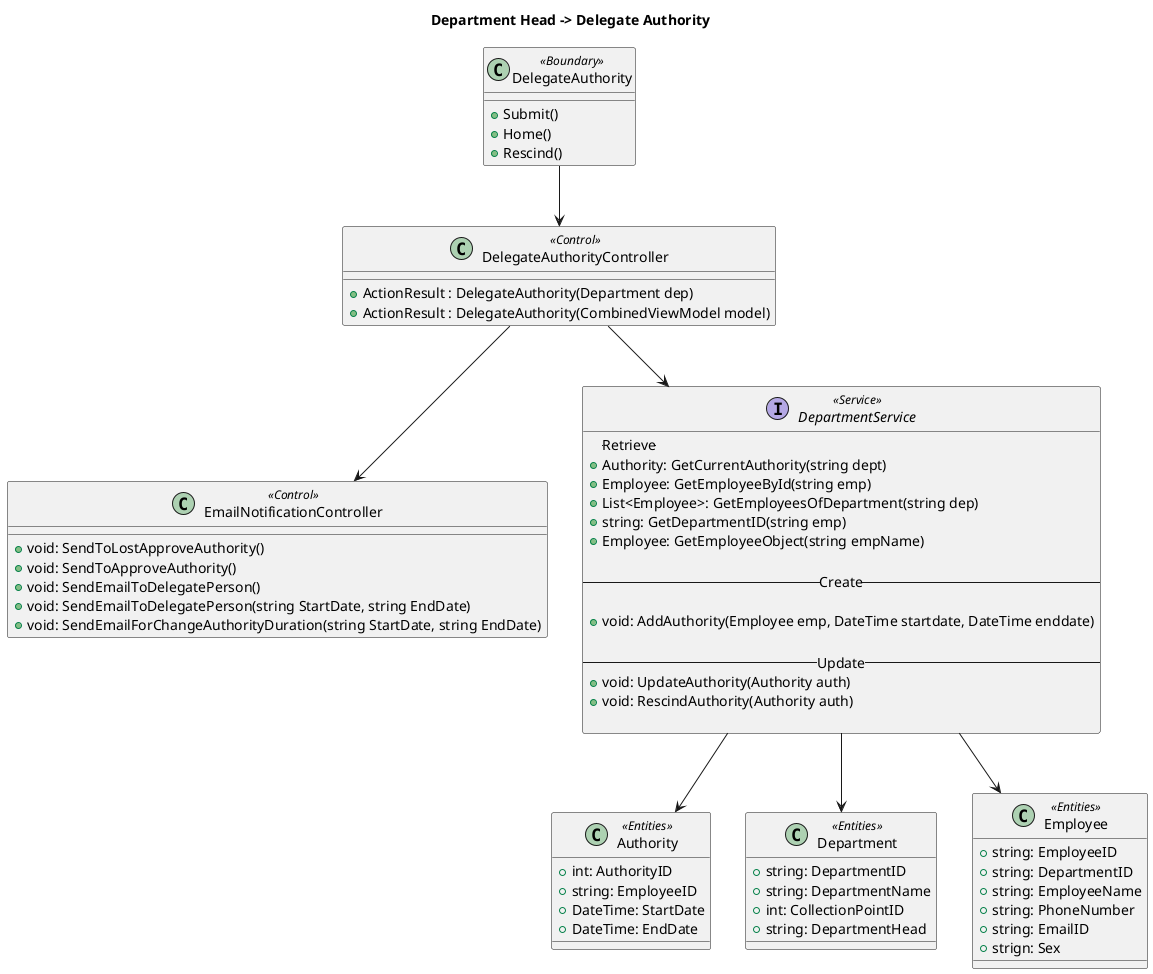 @startuml
title "Department Head -> Delegate Authority"

Class DelegateAuthority <<Boundary>>{

    +Submit()
    +Home()
    +Rescind()

}
Class DelegateAuthorityController <<Control>> {
    
    +ActionResult : DelegateAuthority(Department dep)
    +ActionResult : DelegateAuthority(CombinedViewModel model)
}

Class EmailNotificationController <<Control>> {
    
    +void: SendToLostApproveAuthority()
    +void: SendToApproveAuthority()
    +void: SendEmailToDelegatePerson()
    +void: SendEmailToDelegatePerson(string StartDate, string EndDate)
    +void: SendEmailForChangeAuthorityDuration(string StartDate, string EndDate)
    
}

Interface DepartmentService <<Service>> {
    --Retrieve--   
    +Authority: GetCurrentAuthority(string dept)  
    +Employee: GetEmployeeById(string emp)
    +List<Employee>: GetEmployeesOfDepartment(string dep)
    +string: GetDepartmentID(string emp)
    +Employee: GetEmployeeObject(string empName)

    --Create--
   
    +void: AddAuthority(Employee emp, DateTime startdate, DateTime enddate)

    --Update--
    +void: UpdateAuthority(Authority auth)
    +void: RescindAuthority(Authority auth)
  
}

Class Authority <<Entities>> {
+int: AuthorityID
+string: EmployeeID
+DateTime: StartDate
+DateTime: EndDate
}

Class Department <<Entities>> {
+string: DepartmentID
+string: DepartmentName
+int: CollectionPointID
+string: DepartmentHead
}

Class Employee <<Entities>> {
+string: EmployeeID
+string: DepartmentID
+string: EmployeeName
+string: PhoneNumber
+string: EmailID
+strign: Sex
}
DelegateAuthority --> DelegateAuthorityController
DelegateAuthorityController --> EmailNotificationController
DelegateAuthorityController --> DepartmentService
DepartmentService --> Authority
DepartmentService --> Employee
DepartmentService --> Department
@enduml